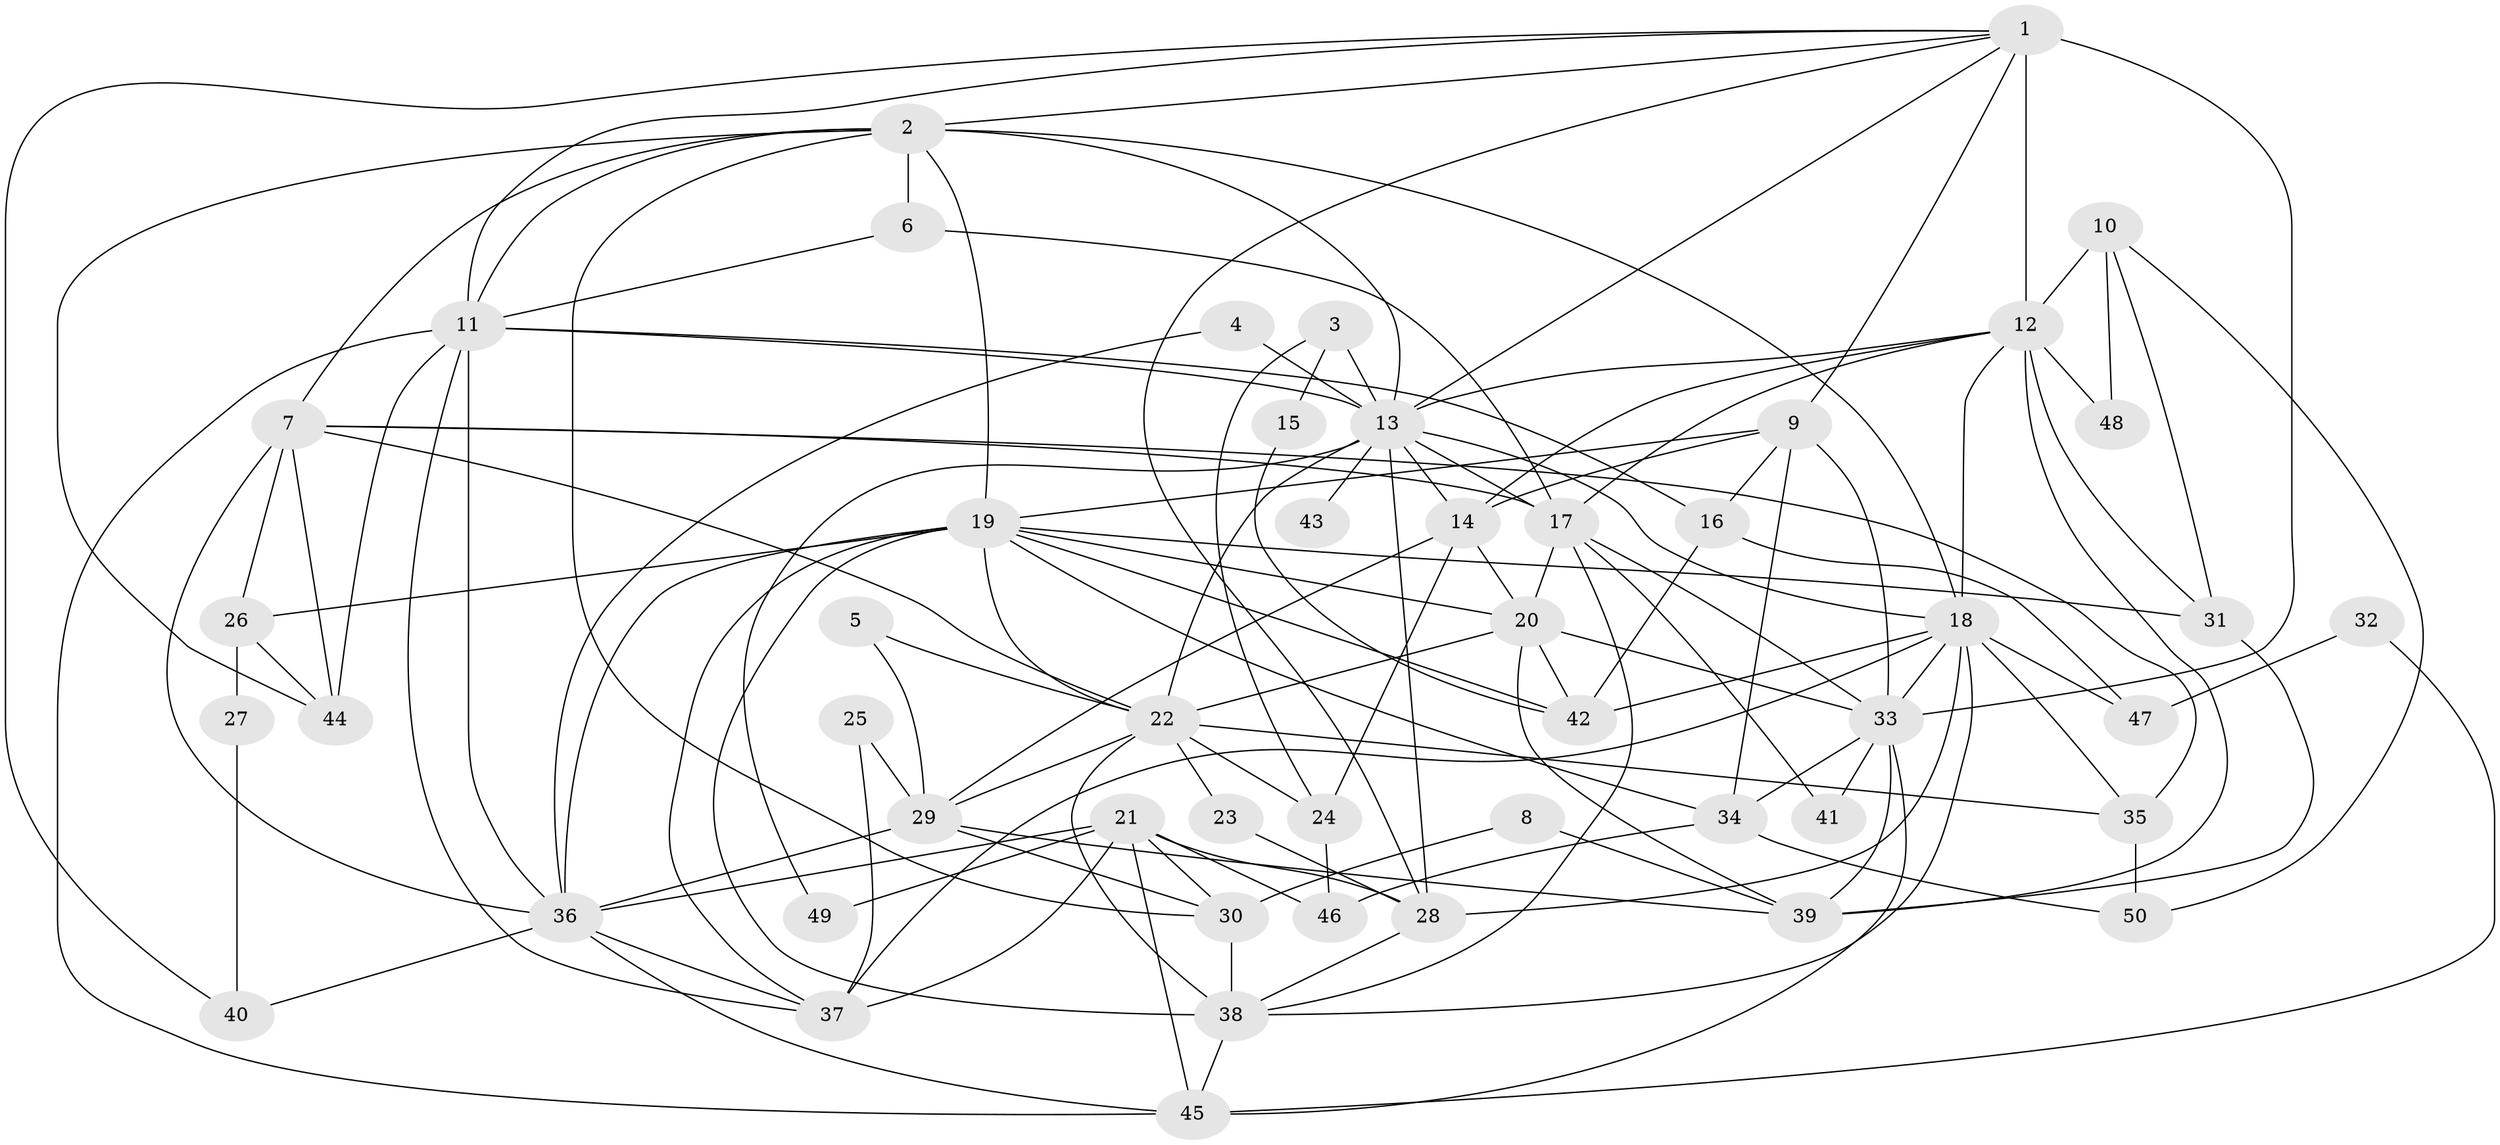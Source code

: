 // original degree distribution, {4: 0.32323232323232326, 3: 0.23232323232323232, 2: 0.1414141414141414, 6: 0.10101010101010101, 5: 0.15151515151515152, 7: 0.04040404040404041, 8: 0.010101010101010102}
// Generated by graph-tools (version 1.1) at 2025/36/03/09/25 02:36:24]
// undirected, 50 vertices, 130 edges
graph export_dot {
graph [start="1"]
  node [color=gray90,style=filled];
  1;
  2;
  3;
  4;
  5;
  6;
  7;
  8;
  9;
  10;
  11;
  12;
  13;
  14;
  15;
  16;
  17;
  18;
  19;
  20;
  21;
  22;
  23;
  24;
  25;
  26;
  27;
  28;
  29;
  30;
  31;
  32;
  33;
  34;
  35;
  36;
  37;
  38;
  39;
  40;
  41;
  42;
  43;
  44;
  45;
  46;
  47;
  48;
  49;
  50;
  1 -- 2 [weight=1.0];
  1 -- 9 [weight=1.0];
  1 -- 11 [weight=1.0];
  1 -- 12 [weight=1.0];
  1 -- 13 [weight=1.0];
  1 -- 28 [weight=1.0];
  1 -- 33 [weight=6.0];
  1 -- 40 [weight=1.0];
  2 -- 6 [weight=2.0];
  2 -- 7 [weight=1.0];
  2 -- 11 [weight=1.0];
  2 -- 13 [weight=1.0];
  2 -- 18 [weight=1.0];
  2 -- 19 [weight=2.0];
  2 -- 30 [weight=1.0];
  2 -- 44 [weight=1.0];
  3 -- 13 [weight=1.0];
  3 -- 15 [weight=1.0];
  3 -- 24 [weight=1.0];
  4 -- 13 [weight=1.0];
  4 -- 36 [weight=1.0];
  5 -- 22 [weight=2.0];
  5 -- 29 [weight=1.0];
  6 -- 11 [weight=1.0];
  6 -- 17 [weight=1.0];
  7 -- 17 [weight=1.0];
  7 -- 22 [weight=1.0];
  7 -- 26 [weight=1.0];
  7 -- 35 [weight=1.0];
  7 -- 36 [weight=1.0];
  7 -- 44 [weight=1.0];
  8 -- 30 [weight=1.0];
  8 -- 39 [weight=1.0];
  9 -- 14 [weight=1.0];
  9 -- 16 [weight=1.0];
  9 -- 19 [weight=1.0];
  9 -- 33 [weight=1.0];
  9 -- 34 [weight=1.0];
  10 -- 12 [weight=3.0];
  10 -- 31 [weight=1.0];
  10 -- 48 [weight=1.0];
  10 -- 50 [weight=1.0];
  11 -- 13 [weight=1.0];
  11 -- 16 [weight=1.0];
  11 -- 36 [weight=3.0];
  11 -- 37 [weight=1.0];
  11 -- 44 [weight=1.0];
  11 -- 45 [weight=1.0];
  12 -- 13 [weight=1.0];
  12 -- 14 [weight=1.0];
  12 -- 17 [weight=1.0];
  12 -- 18 [weight=1.0];
  12 -- 31 [weight=1.0];
  12 -- 39 [weight=1.0];
  12 -- 48 [weight=1.0];
  13 -- 14 [weight=1.0];
  13 -- 17 [weight=1.0];
  13 -- 18 [weight=2.0];
  13 -- 22 [weight=1.0];
  13 -- 28 [weight=2.0];
  13 -- 43 [weight=2.0];
  13 -- 49 [weight=1.0];
  14 -- 20 [weight=1.0];
  14 -- 24 [weight=1.0];
  14 -- 29 [weight=4.0];
  15 -- 42 [weight=1.0];
  16 -- 42 [weight=1.0];
  16 -- 47 [weight=1.0];
  17 -- 20 [weight=1.0];
  17 -- 33 [weight=1.0];
  17 -- 38 [weight=1.0];
  17 -- 41 [weight=1.0];
  18 -- 28 [weight=1.0];
  18 -- 33 [weight=1.0];
  18 -- 35 [weight=1.0];
  18 -- 37 [weight=2.0];
  18 -- 38 [weight=1.0];
  18 -- 42 [weight=1.0];
  18 -- 47 [weight=1.0];
  19 -- 20 [weight=1.0];
  19 -- 22 [weight=1.0];
  19 -- 26 [weight=1.0];
  19 -- 31 [weight=1.0];
  19 -- 34 [weight=1.0];
  19 -- 36 [weight=1.0];
  19 -- 37 [weight=1.0];
  19 -- 38 [weight=1.0];
  19 -- 42 [weight=1.0];
  20 -- 22 [weight=1.0];
  20 -- 33 [weight=1.0];
  20 -- 39 [weight=1.0];
  20 -- 42 [weight=1.0];
  21 -- 28 [weight=1.0];
  21 -- 30 [weight=1.0];
  21 -- 36 [weight=2.0];
  21 -- 37 [weight=1.0];
  21 -- 45 [weight=1.0];
  21 -- 46 [weight=1.0];
  21 -- 49 [weight=2.0];
  22 -- 23 [weight=1.0];
  22 -- 24 [weight=1.0];
  22 -- 29 [weight=1.0];
  22 -- 35 [weight=2.0];
  22 -- 38 [weight=1.0];
  23 -- 28 [weight=1.0];
  24 -- 46 [weight=1.0];
  25 -- 29 [weight=1.0];
  25 -- 37 [weight=1.0];
  26 -- 27 [weight=1.0];
  26 -- 44 [weight=1.0];
  27 -- 40 [weight=1.0];
  28 -- 38 [weight=1.0];
  29 -- 30 [weight=1.0];
  29 -- 36 [weight=1.0];
  29 -- 39 [weight=1.0];
  30 -- 38 [weight=1.0];
  31 -- 39 [weight=1.0];
  32 -- 45 [weight=1.0];
  32 -- 47 [weight=1.0];
  33 -- 34 [weight=1.0];
  33 -- 39 [weight=1.0];
  33 -- 41 [weight=1.0];
  33 -- 45 [weight=1.0];
  34 -- 46 [weight=1.0];
  34 -- 50 [weight=1.0];
  35 -- 50 [weight=1.0];
  36 -- 37 [weight=2.0];
  36 -- 40 [weight=1.0];
  36 -- 45 [weight=1.0];
  38 -- 45 [weight=1.0];
}
